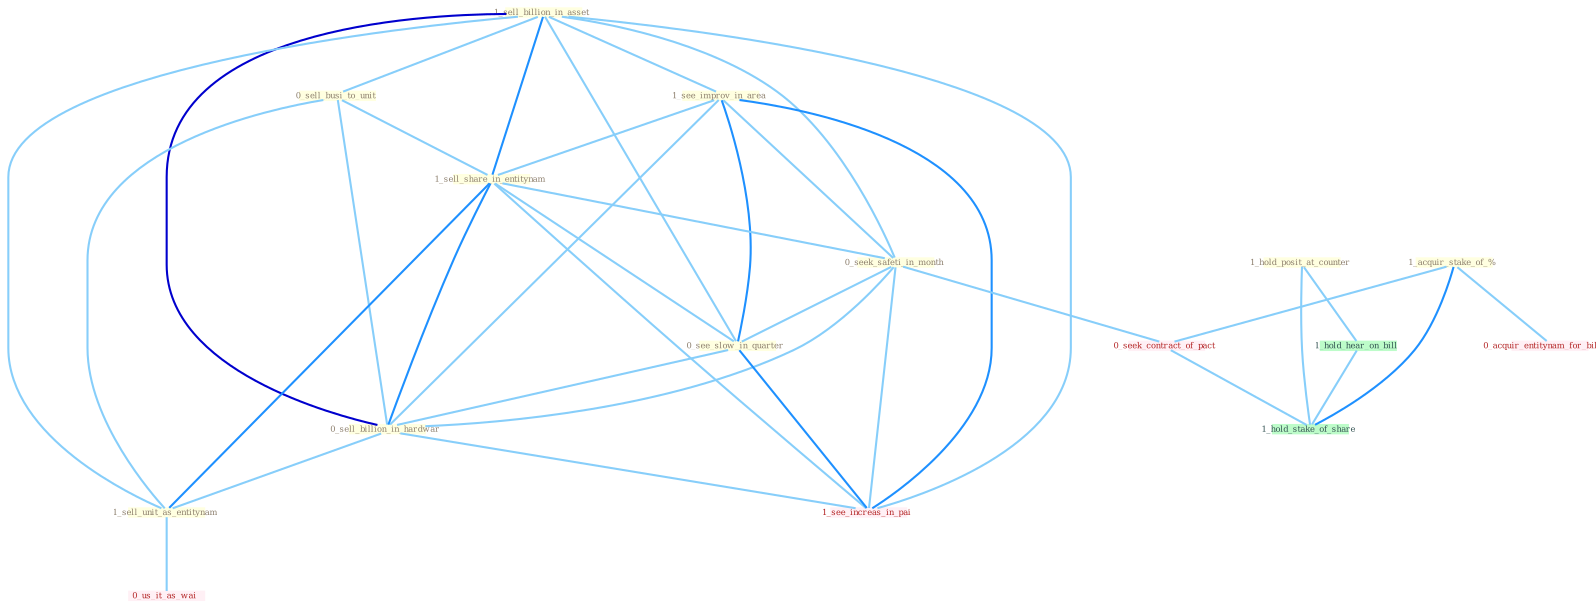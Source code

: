 Graph G{ 
    node
    [shape=polygon,style=filled,width=.5,height=.06,color="#BDFCC9",fixedsize=true,fontsize=4,
    fontcolor="#2f4f4f"];
    {node
    [color="#ffffe0", fontcolor="#8b7d6b"] "1_sell_billion_in_asset " "1_see_improv_in_area " "0_sell_busi_to_unit " "1_sell_share_in_entitynam " "1_acquir_stake_of_% " "0_seek_safeti_in_month " "0_see_slow_in_quarter " "0_sell_billion_in_hardwar " "1_hold_posit_at_counter " "1_sell_unit_as_entitynam "}
{node [color="#fff0f5", fontcolor="#b22222"] "0_seek_contract_of_pact " "0_us_it_as_wai " "0_acquir_entitynam_for_billion " "1_see_increas_in_pai "}
edge [color="#B0E2FF"];

	"1_sell_billion_in_asset " -- "1_see_improv_in_area " [w="1", color="#87cefa" ];
	"1_sell_billion_in_asset " -- "0_sell_busi_to_unit " [w="1", color="#87cefa" ];
	"1_sell_billion_in_asset " -- "1_sell_share_in_entitynam " [w="2", color="#1e90ff" , len=0.8];
	"1_sell_billion_in_asset " -- "0_seek_safeti_in_month " [w="1", color="#87cefa" ];
	"1_sell_billion_in_asset " -- "0_see_slow_in_quarter " [w="1", color="#87cefa" ];
	"1_sell_billion_in_asset " -- "0_sell_billion_in_hardwar " [w="3", color="#0000cd" , len=0.6];
	"1_sell_billion_in_asset " -- "1_sell_unit_as_entitynam " [w="1", color="#87cefa" ];
	"1_sell_billion_in_asset " -- "1_see_increas_in_pai " [w="1", color="#87cefa" ];
	"1_see_improv_in_area " -- "1_sell_share_in_entitynam " [w="1", color="#87cefa" ];
	"1_see_improv_in_area " -- "0_seek_safeti_in_month " [w="1", color="#87cefa" ];
	"1_see_improv_in_area " -- "0_see_slow_in_quarter " [w="2", color="#1e90ff" , len=0.8];
	"1_see_improv_in_area " -- "0_sell_billion_in_hardwar " [w="1", color="#87cefa" ];
	"1_see_improv_in_area " -- "1_see_increas_in_pai " [w="2", color="#1e90ff" , len=0.8];
	"0_sell_busi_to_unit " -- "1_sell_share_in_entitynam " [w="1", color="#87cefa" ];
	"0_sell_busi_to_unit " -- "0_sell_billion_in_hardwar " [w="1", color="#87cefa" ];
	"0_sell_busi_to_unit " -- "1_sell_unit_as_entitynam " [w="1", color="#87cefa" ];
	"1_sell_share_in_entitynam " -- "0_seek_safeti_in_month " [w="1", color="#87cefa" ];
	"1_sell_share_in_entitynam " -- "0_see_slow_in_quarter " [w="1", color="#87cefa" ];
	"1_sell_share_in_entitynam " -- "0_sell_billion_in_hardwar " [w="2", color="#1e90ff" , len=0.8];
	"1_sell_share_in_entitynam " -- "1_sell_unit_as_entitynam " [w="2", color="#1e90ff" , len=0.8];
	"1_sell_share_in_entitynam " -- "1_see_increas_in_pai " [w="1", color="#87cefa" ];
	"1_acquir_stake_of_% " -- "0_seek_contract_of_pact " [w="1", color="#87cefa" ];
	"1_acquir_stake_of_% " -- "0_acquir_entitynam_for_billion " [w="1", color="#87cefa" ];
	"1_acquir_stake_of_% " -- "1_hold_stake_of_share " [w="2", color="#1e90ff" , len=0.8];
	"0_seek_safeti_in_month " -- "0_see_slow_in_quarter " [w="1", color="#87cefa" ];
	"0_seek_safeti_in_month " -- "0_sell_billion_in_hardwar " [w="1", color="#87cefa" ];
	"0_seek_safeti_in_month " -- "0_seek_contract_of_pact " [w="1", color="#87cefa" ];
	"0_seek_safeti_in_month " -- "1_see_increas_in_pai " [w="1", color="#87cefa" ];
	"0_see_slow_in_quarter " -- "0_sell_billion_in_hardwar " [w="1", color="#87cefa" ];
	"0_see_slow_in_quarter " -- "1_see_increas_in_pai " [w="2", color="#1e90ff" , len=0.8];
	"0_sell_billion_in_hardwar " -- "1_sell_unit_as_entitynam " [w="1", color="#87cefa" ];
	"0_sell_billion_in_hardwar " -- "1_see_increas_in_pai " [w="1", color="#87cefa" ];
	"1_hold_posit_at_counter " -- "1_hold_hear_on_bill " [w="1", color="#87cefa" ];
	"1_hold_posit_at_counter " -- "1_hold_stake_of_share " [w="1", color="#87cefa" ];
	"1_sell_unit_as_entitynam " -- "0_us_it_as_wai " [w="1", color="#87cefa" ];
	"0_seek_contract_of_pact " -- "1_hold_stake_of_share " [w="1", color="#87cefa" ];
	"1_hold_hear_on_bill " -- "1_hold_stake_of_share " [w="1", color="#87cefa" ];
}